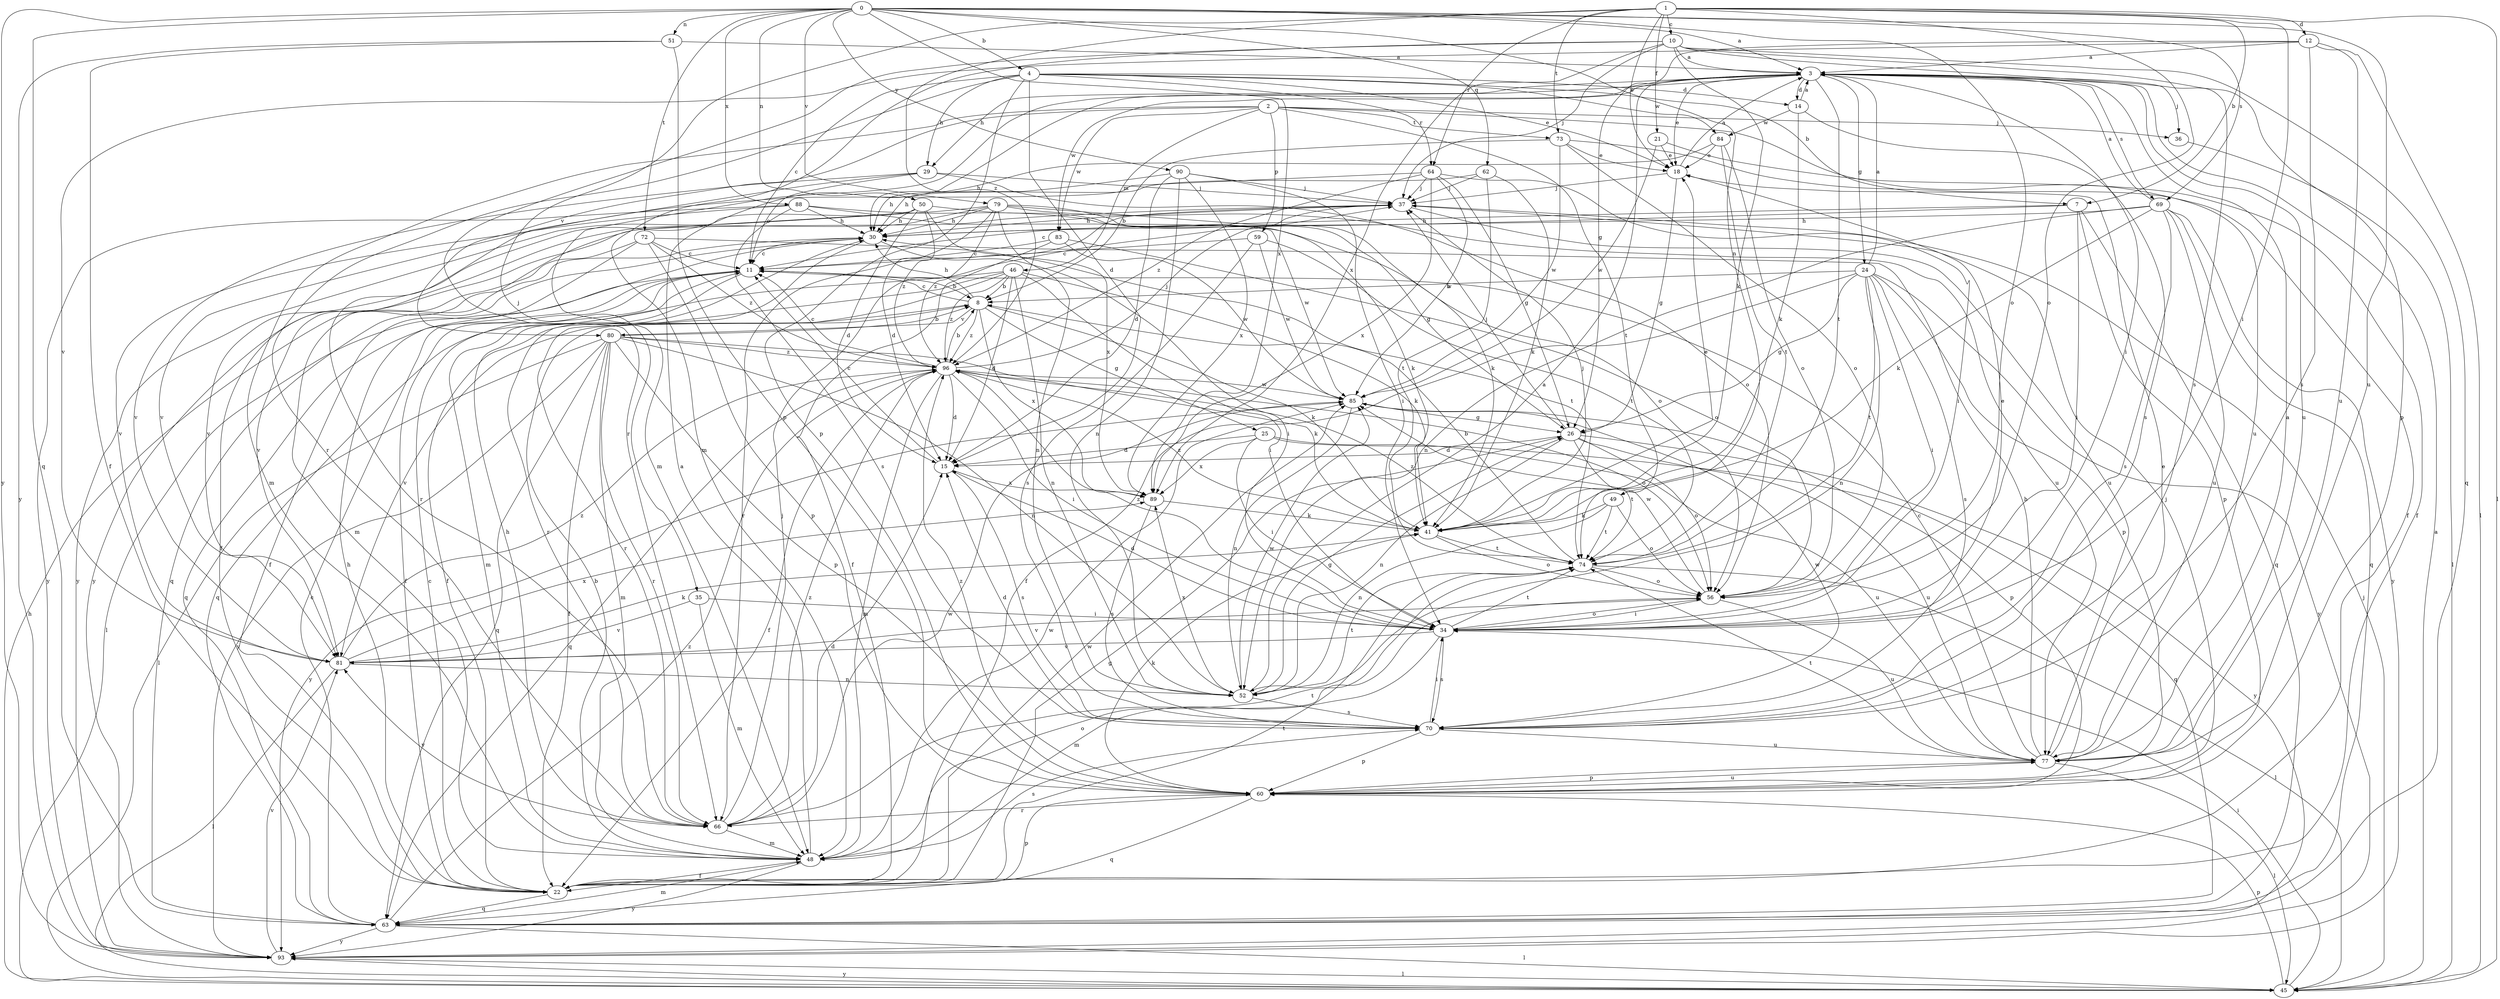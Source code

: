 strict digraph  {
0;
1;
2;
3;
4;
7;
8;
10;
11;
12;
14;
15;
18;
21;
22;
24;
25;
26;
29;
30;
34;
35;
36;
37;
41;
45;
46;
48;
49;
50;
51;
52;
56;
59;
60;
62;
63;
64;
66;
69;
70;
72;
73;
74;
77;
79;
80;
81;
83;
84;
85;
88;
89;
90;
93;
96;
0 -> 3  [label=a];
0 -> 4  [label=b];
0 -> 49  [label=n];
0 -> 50  [label=n];
0 -> 51  [label=n];
0 -> 56  [label=o];
0 -> 62  [label=q];
0 -> 63  [label=q];
0 -> 69  [label=s];
0 -> 72  [label=t];
0 -> 77  [label=u];
0 -> 79  [label=v];
0 -> 88  [label=x];
0 -> 89  [label=x];
0 -> 90  [label=y];
0 -> 93  [label=y];
1 -> 7  [label=b];
1 -> 10  [label=c];
1 -> 12  [label=d];
1 -> 18  [label=e];
1 -> 21  [label=f];
1 -> 34  [label=i];
1 -> 35  [label=j];
1 -> 45  [label=l];
1 -> 56  [label=o];
1 -> 64  [label=r];
1 -> 73  [label=t];
1 -> 96  [label=z];
2 -> 36  [label=j];
2 -> 46  [label=m];
2 -> 48  [label=m];
2 -> 59  [label=p];
2 -> 73  [label=t];
2 -> 74  [label=t];
2 -> 77  [label=u];
2 -> 80  [label=v];
2 -> 83  [label=w];
3 -> 14  [label=d];
3 -> 18  [label=e];
3 -> 24  [label=g];
3 -> 29  [label=h];
3 -> 34  [label=i];
3 -> 36  [label=j];
3 -> 48  [label=m];
3 -> 69  [label=s];
3 -> 74  [label=t];
3 -> 77  [label=u];
3 -> 83  [label=w];
4 -> 7  [label=b];
4 -> 11  [label=c];
4 -> 14  [label=d];
4 -> 15  [label=d];
4 -> 18  [label=e];
4 -> 29  [label=h];
4 -> 60  [label=p];
4 -> 64  [label=r];
4 -> 66  [label=r];
4 -> 84  [label=w];
7 -> 11  [label=c];
7 -> 30  [label=h];
7 -> 34  [label=i];
7 -> 60  [label=p];
7 -> 63  [label=q];
8 -> 11  [label=c];
8 -> 25  [label=g];
8 -> 30  [label=h];
8 -> 41  [label=k];
8 -> 80  [label=v];
8 -> 81  [label=v];
8 -> 89  [label=x];
8 -> 96  [label=z];
10 -> 3  [label=a];
10 -> 37  [label=j];
10 -> 41  [label=k];
10 -> 48  [label=m];
10 -> 60  [label=p];
10 -> 63  [label=q];
10 -> 66  [label=r];
10 -> 70  [label=s];
10 -> 89  [label=x];
11 -> 8  [label=b];
11 -> 22  [label=f];
11 -> 45  [label=l];
11 -> 48  [label=m];
11 -> 63  [label=q];
12 -> 3  [label=a];
12 -> 26  [label=g];
12 -> 45  [label=l];
12 -> 70  [label=s];
12 -> 77  [label=u];
12 -> 81  [label=v];
14 -> 3  [label=a];
14 -> 41  [label=k];
14 -> 70  [label=s];
14 -> 84  [label=w];
15 -> 11  [label=c];
15 -> 70  [label=s];
15 -> 89  [label=x];
18 -> 3  [label=a];
18 -> 26  [label=g];
18 -> 37  [label=j];
21 -> 18  [label=e];
21 -> 22  [label=f];
21 -> 85  [label=w];
22 -> 11  [label=c];
22 -> 26  [label=g];
22 -> 30  [label=h];
22 -> 60  [label=p];
22 -> 63  [label=q];
22 -> 74  [label=t];
22 -> 85  [label=w];
24 -> 3  [label=a];
24 -> 8  [label=b];
24 -> 22  [label=f];
24 -> 26  [label=g];
24 -> 34  [label=i];
24 -> 52  [label=n];
24 -> 60  [label=p];
24 -> 70  [label=s];
24 -> 74  [label=t];
24 -> 93  [label=y];
25 -> 15  [label=d];
25 -> 34  [label=i];
25 -> 63  [label=q];
25 -> 77  [label=u];
25 -> 89  [label=x];
26 -> 15  [label=d];
26 -> 37  [label=j];
26 -> 52  [label=n];
26 -> 56  [label=o];
26 -> 74  [label=t];
26 -> 77  [label=u];
26 -> 93  [label=y];
29 -> 11  [label=c];
29 -> 37  [label=j];
29 -> 56  [label=o];
29 -> 66  [label=r];
29 -> 81  [label=v];
30 -> 11  [label=c];
30 -> 34  [label=i];
30 -> 63  [label=q];
30 -> 66  [label=r];
34 -> 15  [label=d];
34 -> 18  [label=e];
34 -> 48  [label=m];
34 -> 56  [label=o];
34 -> 70  [label=s];
34 -> 74  [label=t];
34 -> 81  [label=v];
34 -> 96  [label=z];
35 -> 34  [label=i];
35 -> 48  [label=m];
35 -> 81  [label=v];
36 -> 45  [label=l];
37 -> 30  [label=h];
37 -> 66  [label=r];
37 -> 77  [label=u];
37 -> 93  [label=y];
41 -> 18  [label=e];
41 -> 37  [label=j];
41 -> 56  [label=o];
41 -> 74  [label=t];
41 -> 96  [label=z];
45 -> 3  [label=a];
45 -> 30  [label=h];
45 -> 34  [label=i];
45 -> 37  [label=j];
45 -> 60  [label=p];
45 -> 93  [label=y];
46 -> 8  [label=b];
46 -> 15  [label=d];
46 -> 22  [label=f];
46 -> 34  [label=i];
46 -> 41  [label=k];
46 -> 52  [label=n];
46 -> 63  [label=q];
46 -> 66  [label=r];
46 -> 96  [label=z];
48 -> 3  [label=a];
48 -> 8  [label=b];
48 -> 22  [label=f];
48 -> 56  [label=o];
48 -> 70  [label=s];
48 -> 85  [label=w];
48 -> 93  [label=y];
49 -> 41  [label=k];
49 -> 52  [label=n];
49 -> 56  [label=o];
49 -> 74  [label=t];
50 -> 15  [label=d];
50 -> 30  [label=h];
50 -> 41  [label=k];
50 -> 48  [label=m];
50 -> 81  [label=v];
50 -> 89  [label=x];
50 -> 96  [label=z];
51 -> 3  [label=a];
51 -> 22  [label=f];
51 -> 60  [label=p];
51 -> 93  [label=y];
52 -> 3  [label=a];
52 -> 26  [label=g];
52 -> 70  [label=s];
52 -> 74  [label=t];
52 -> 85  [label=w];
52 -> 89  [label=x];
56 -> 34  [label=i];
56 -> 77  [label=u];
56 -> 81  [label=v];
56 -> 85  [label=w];
59 -> 11  [label=c];
59 -> 70  [label=s];
59 -> 74  [label=t];
59 -> 85  [label=w];
60 -> 37  [label=j];
60 -> 41  [label=k];
60 -> 63  [label=q];
60 -> 66  [label=r];
60 -> 77  [label=u];
60 -> 96  [label=z];
62 -> 30  [label=h];
62 -> 37  [label=j];
62 -> 41  [label=k];
62 -> 74  [label=t];
63 -> 11  [label=c];
63 -> 45  [label=l];
63 -> 48  [label=m];
63 -> 93  [label=y];
63 -> 96  [label=z];
64 -> 26  [label=g];
64 -> 34  [label=i];
64 -> 37  [label=j];
64 -> 81  [label=v];
64 -> 85  [label=w];
64 -> 89  [label=x];
64 -> 96  [label=z];
66 -> 15  [label=d];
66 -> 30  [label=h];
66 -> 37  [label=j];
66 -> 48  [label=m];
66 -> 74  [label=t];
66 -> 81  [label=v];
66 -> 85  [label=w];
66 -> 96  [label=z];
69 -> 3  [label=a];
69 -> 30  [label=h];
69 -> 41  [label=k];
69 -> 52  [label=n];
69 -> 63  [label=q];
69 -> 70  [label=s];
69 -> 77  [label=u];
69 -> 93  [label=y];
70 -> 15  [label=d];
70 -> 34  [label=i];
70 -> 60  [label=p];
70 -> 77  [label=u];
70 -> 85  [label=w];
72 -> 11  [label=c];
72 -> 22  [label=f];
72 -> 60  [label=p];
72 -> 74  [label=t];
72 -> 81  [label=v];
72 -> 96  [label=z];
73 -> 8  [label=b];
73 -> 18  [label=e];
73 -> 22  [label=f];
73 -> 56  [label=o];
73 -> 85  [label=w];
74 -> 8  [label=b];
74 -> 45  [label=l];
74 -> 56  [label=o];
74 -> 96  [label=z];
77 -> 3  [label=a];
77 -> 11  [label=c];
77 -> 18  [label=e];
77 -> 30  [label=h];
77 -> 45  [label=l];
77 -> 60  [label=p];
77 -> 74  [label=t];
79 -> 15  [label=d];
79 -> 22  [label=f];
79 -> 26  [label=g];
79 -> 30  [label=h];
79 -> 41  [label=k];
79 -> 52  [label=n];
79 -> 77  [label=u];
79 -> 93  [label=y];
79 -> 96  [label=z];
80 -> 8  [label=b];
80 -> 22  [label=f];
80 -> 41  [label=k];
80 -> 45  [label=l];
80 -> 48  [label=m];
80 -> 52  [label=n];
80 -> 60  [label=p];
80 -> 63  [label=q];
80 -> 66  [label=r];
80 -> 93  [label=y];
80 -> 96  [label=z];
81 -> 41  [label=k];
81 -> 45  [label=l];
81 -> 52  [label=n];
81 -> 89  [label=x];
81 -> 96  [label=z];
83 -> 11  [label=c];
83 -> 22  [label=f];
83 -> 56  [label=o];
83 -> 85  [label=w];
84 -> 18  [label=e];
84 -> 30  [label=h];
84 -> 56  [label=o];
84 -> 74  [label=t];
85 -> 26  [label=g];
85 -> 52  [label=n];
85 -> 60  [label=p];
85 -> 93  [label=y];
88 -> 30  [label=h];
88 -> 56  [label=o];
88 -> 70  [label=s];
88 -> 81  [label=v];
88 -> 85  [label=w];
88 -> 93  [label=y];
89 -> 41  [label=k];
89 -> 70  [label=s];
90 -> 15  [label=d];
90 -> 30  [label=h];
90 -> 34  [label=i];
90 -> 37  [label=j];
90 -> 52  [label=n];
90 -> 89  [label=x];
93 -> 45  [label=l];
93 -> 81  [label=v];
96 -> 8  [label=b];
96 -> 11  [label=c];
96 -> 15  [label=d];
96 -> 22  [label=f];
96 -> 34  [label=i];
96 -> 37  [label=j];
96 -> 48  [label=m];
96 -> 56  [label=o];
96 -> 63  [label=q];
96 -> 85  [label=w];
}
